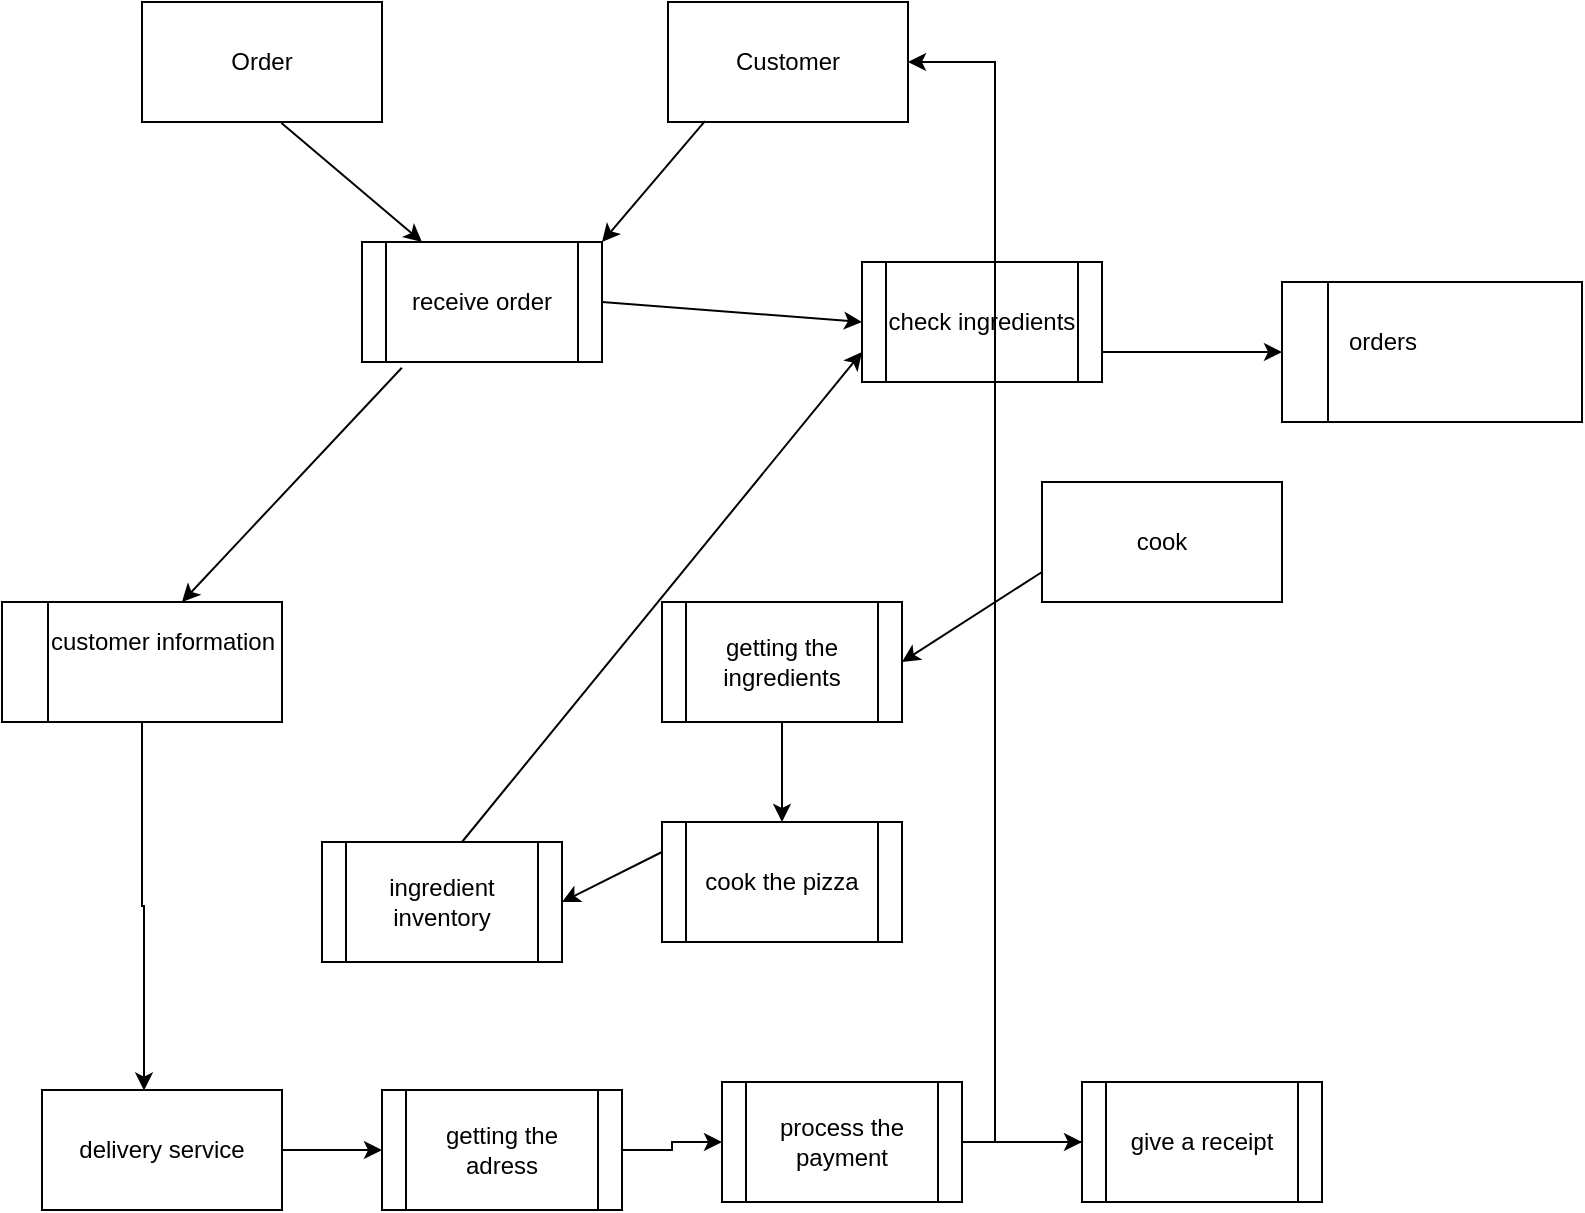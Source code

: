 <mxfile version="20.4.0" type="device" pages="2"><diagram id="Br-547oB8wgOt4tfzhCM" name="Page-1"><mxGraphModel dx="1426" dy="802" grid="1" gridSize="10" guides="1" tooltips="1" connect="1" arrows="1" fold="1" page="1" pageScale="1" pageWidth="827" pageHeight="1169" math="0" shadow="0"><root><mxCell id="0"/><mxCell id="1" parent="0"/><mxCell id="f6klVZghYm3IFPwEKZ-4-76" value="Customer" style="rounded=0;whiteSpace=wrap;html=1;" parent="1" vertex="1"><mxGeometry x="353" y="40" width="120" height="60" as="geometry"/></mxCell><mxCell id="f6klVZghYm3IFPwEKZ-4-77" value="check ingredients&lt;br&gt;" style="shape=process;whiteSpace=wrap;html=1;backgroundOutline=1;" parent="1" vertex="1"><mxGeometry x="450" y="170" width="120" height="60" as="geometry"/></mxCell><mxCell id="f6klVZghYm3IFPwEKZ-4-78" value="receive order" style="shape=process;whiteSpace=wrap;html=1;backgroundOutline=1;" parent="1" vertex="1"><mxGeometry x="200" y="160" width="120" height="60" as="geometry"/></mxCell><mxCell id="f6klVZghYm3IFPwEKZ-4-79" value="Order&lt;br&gt;" style="rounded=0;whiteSpace=wrap;html=1;" parent="1" vertex="1"><mxGeometry x="90" y="40" width="120" height="60" as="geometry"/></mxCell><mxCell id="f6klVZghYm3IFPwEKZ-4-83" value="" style="endArrow=classic;html=1;rounded=0;exitX=0.581;exitY=1.009;exitDx=0;exitDy=0;exitPerimeter=0;entryX=0.25;entryY=0;entryDx=0;entryDy=0;" parent="1" source="f6klVZghYm3IFPwEKZ-4-79" target="f6klVZghYm3IFPwEKZ-4-78" edge="1"><mxGeometry width="50" height="50" relative="1" as="geometry"><mxPoint x="180" y="140" as="sourcePoint"/><mxPoint x="230" y="90" as="targetPoint"/></mxGeometry></mxCell><mxCell id="f6klVZghYm3IFPwEKZ-4-84" value="" style="endArrow=classic;html=1;rounded=0;exitX=0.154;exitY=0.993;exitDx=0;exitDy=0;exitPerimeter=0;entryX=1;entryY=0;entryDx=0;entryDy=0;" parent="1" source="f6klVZghYm3IFPwEKZ-4-76" target="f6klVZghYm3IFPwEKZ-4-78" edge="1"><mxGeometry width="50" height="50" relative="1" as="geometry"><mxPoint x="320.0" y="110.0" as="sourcePoint"/><mxPoint x="390.28" y="169.46" as="targetPoint"/></mxGeometry></mxCell><mxCell id="f6klVZghYm3IFPwEKZ-4-111" style="edgeStyle=orthogonalEdgeStyle;rounded=0;orthogonalLoop=1;jettySize=auto;html=1;entryX=0.425;entryY=0.005;entryDx=0;entryDy=0;entryPerimeter=0;" parent="1" source="f6klVZghYm3IFPwEKZ-4-85" target="f6klVZghYm3IFPwEKZ-4-103" edge="1"><mxGeometry relative="1" as="geometry"/></mxCell><mxCell id="f6klVZghYm3IFPwEKZ-4-85" value="" style="swimlane;horizontal=0;" parent="1" vertex="1"><mxGeometry x="20" y="340" width="140" height="60" as="geometry"/></mxCell><mxCell id="f6klVZghYm3IFPwEKZ-4-86" value="customer information&lt;br&gt;" style="text;html=1;align=center;verticalAlign=middle;resizable=0;points=[];autosize=1;strokeColor=none;fillColor=none;" parent="1" vertex="1"><mxGeometry x="30" y="345" width="140" height="30" as="geometry"/></mxCell><mxCell id="f6klVZghYm3IFPwEKZ-4-87" value="" style="endArrow=classic;html=1;rounded=0;exitX=0.166;exitY=1.048;exitDx=0;exitDy=0;exitPerimeter=0;" parent="1" source="f6klVZghYm3IFPwEKZ-4-78" edge="1"><mxGeometry width="50" height="50" relative="1" as="geometry"><mxPoint x="140" y="300" as="sourcePoint"/><mxPoint x="110" y="340" as="targetPoint"/></mxGeometry></mxCell><mxCell id="f6klVZghYm3IFPwEKZ-4-88" value="" style="endArrow=classic;html=1;rounded=0;exitX=1;exitY=0.5;exitDx=0;exitDy=0;entryX=0;entryY=0.5;entryDx=0;entryDy=0;" parent="1" source="f6klVZghYm3IFPwEKZ-4-78" target="f6klVZghYm3IFPwEKZ-4-77" edge="1"><mxGeometry width="50" height="50" relative="1" as="geometry"><mxPoint x="380" y="200" as="sourcePoint"/><mxPoint x="440" y="350" as="targetPoint"/></mxGeometry></mxCell><mxCell id="f6klVZghYm3IFPwEKZ-4-90" value="getting the ingredients&lt;br&gt;" style="shape=process;whiteSpace=wrap;html=1;backgroundOutline=1;" parent="1" vertex="1"><mxGeometry x="350" y="340" width="120" height="60" as="geometry"/></mxCell><mxCell id="f6klVZghYm3IFPwEKZ-4-91" value="cook" style="rounded=0;whiteSpace=wrap;html=1;" parent="1" vertex="1"><mxGeometry x="540" y="280" width="120" height="60" as="geometry"/></mxCell><mxCell id="f6klVZghYm3IFPwEKZ-4-92" value="" style="endArrow=classic;html=1;rounded=0;exitX=0;exitY=0.75;exitDx=0;exitDy=0;entryX=1;entryY=0.5;entryDx=0;entryDy=0;" parent="1" source="f6klVZghYm3IFPwEKZ-4-91" target="f6klVZghYm3IFPwEKZ-4-90" edge="1"><mxGeometry width="50" height="50" relative="1" as="geometry"><mxPoint x="473" y="345" as="sourcePoint"/><mxPoint x="523" y="295" as="targetPoint"/></mxGeometry></mxCell><mxCell id="f6klVZghYm3IFPwEKZ-4-93" value="" style="endArrow=classic;html=1;rounded=0;exitX=0.5;exitY=1;exitDx=0;exitDy=0;" parent="1" source="f6klVZghYm3IFPwEKZ-4-90" target="f6klVZghYm3IFPwEKZ-4-94" edge="1"><mxGeometry width="50" height="50" relative="1" as="geometry"><mxPoint x="410" y="440" as="sourcePoint"/><mxPoint x="410" y="480" as="targetPoint"/></mxGeometry></mxCell><mxCell id="f6klVZghYm3IFPwEKZ-4-94" value="cook the pizza" style="shape=process;whiteSpace=wrap;html=1;backgroundOutline=1;" parent="1" vertex="1"><mxGeometry x="350" y="450" width="120" height="60" as="geometry"/></mxCell><mxCell id="f6klVZghYm3IFPwEKZ-4-96" value="ingredient inventory" style="shape=process;whiteSpace=wrap;html=1;backgroundOutline=1;" parent="1" vertex="1"><mxGeometry x="180" y="460" width="120" height="60" as="geometry"/></mxCell><mxCell id="f6klVZghYm3IFPwEKZ-4-97" value="" style="endArrow=classic;html=1;rounded=0;exitX=0;exitY=0.25;exitDx=0;exitDy=0;entryX=1;entryY=0.5;entryDx=0;entryDy=0;" parent="1" source="f6klVZghYm3IFPwEKZ-4-94" target="f6klVZghYm3IFPwEKZ-4-96" edge="1"><mxGeometry width="50" height="50" relative="1" as="geometry"><mxPoint x="303" y="480" as="sourcePoint"/><mxPoint x="353" y="430" as="targetPoint"/></mxGeometry></mxCell><mxCell id="f6klVZghYm3IFPwEKZ-4-98" value="" style="endArrow=classic;html=1;rounded=0;entryX=0;entryY=0.75;entryDx=0;entryDy=0;" parent="1" target="f6klVZghYm3IFPwEKZ-4-77" edge="1"><mxGeometry width="50" height="50" relative="1" as="geometry"><mxPoint x="250" y="460" as="sourcePoint"/><mxPoint x="300" y="410" as="targetPoint"/></mxGeometry></mxCell><mxCell id="f6klVZghYm3IFPwEKZ-4-100" value="" style="swimlane;horizontal=0;" parent="1" vertex="1"><mxGeometry x="660" y="180" width="150" height="70" as="geometry"/></mxCell><mxCell id="f6klVZghYm3IFPwEKZ-4-101" value="orders" style="text;html=1;align=center;verticalAlign=middle;resizable=0;points=[];autosize=1;strokeColor=none;fillColor=none;" parent="1" vertex="1"><mxGeometry x="680" y="195" width="60" height="30" as="geometry"/></mxCell><mxCell id="f6klVZghYm3IFPwEKZ-4-102" value="" style="endArrow=classic;html=1;rounded=0;exitX=1;exitY=0.75;exitDx=0;exitDy=0;entryX=0;entryY=0.5;entryDx=0;entryDy=0;" parent="1" source="f6klVZghYm3IFPwEKZ-4-77" target="f6klVZghYm3IFPwEKZ-4-100" edge="1"><mxGeometry width="50" height="50" relative="1" as="geometry"><mxPoint x="600" y="225" as="sourcePoint"/><mxPoint x="650" y="175" as="targetPoint"/></mxGeometry></mxCell><mxCell id="f6klVZghYm3IFPwEKZ-4-107" style="edgeStyle=orthogonalEdgeStyle;rounded=0;orthogonalLoop=1;jettySize=auto;html=1;entryX=0;entryY=0.5;entryDx=0;entryDy=0;" parent="1" source="f6klVZghYm3IFPwEKZ-4-103" target="f6klVZghYm3IFPwEKZ-4-104" edge="1"><mxGeometry relative="1" as="geometry"/></mxCell><mxCell id="f6klVZghYm3IFPwEKZ-4-103" value="delivery service" style="rounded=0;whiteSpace=wrap;html=1;" parent="1" vertex="1"><mxGeometry x="40" y="584" width="120" height="60" as="geometry"/></mxCell><mxCell id="f6klVZghYm3IFPwEKZ-4-108" style="edgeStyle=orthogonalEdgeStyle;rounded=0;orthogonalLoop=1;jettySize=auto;html=1;entryX=0;entryY=0.5;entryDx=0;entryDy=0;" parent="1" source="f6klVZghYm3IFPwEKZ-4-104" target="f6klVZghYm3IFPwEKZ-4-105" edge="1"><mxGeometry relative="1" as="geometry"/></mxCell><mxCell id="f6klVZghYm3IFPwEKZ-4-104" value="getting the adress" style="shape=process;whiteSpace=wrap;html=1;backgroundOutline=1;" parent="1" vertex="1"><mxGeometry x="210" y="584" width="120" height="60" as="geometry"/></mxCell><mxCell id="f6klVZghYm3IFPwEKZ-4-109" style="edgeStyle=orthogonalEdgeStyle;rounded=0;orthogonalLoop=1;jettySize=auto;html=1;entryX=0;entryY=0.5;entryDx=0;entryDy=0;" parent="1" source="f6klVZghYm3IFPwEKZ-4-105" target="f6klVZghYm3IFPwEKZ-4-106" edge="1"><mxGeometry relative="1" as="geometry"/></mxCell><mxCell id="f6klVZghYm3IFPwEKZ-4-105" value="process the payment" style="shape=process;whiteSpace=wrap;html=1;backgroundOutline=1;" parent="1" vertex="1"><mxGeometry x="380" y="580" width="120" height="60" as="geometry"/></mxCell><mxCell id="f6klVZghYm3IFPwEKZ-4-110" style="edgeStyle=orthogonalEdgeStyle;rounded=0;orthogonalLoop=1;jettySize=auto;html=1;entryX=1;entryY=0.5;entryDx=0;entryDy=0;" parent="1" source="f6klVZghYm3IFPwEKZ-4-106" target="f6klVZghYm3IFPwEKZ-4-76" edge="1"><mxGeometry relative="1" as="geometry"/></mxCell><mxCell id="f6klVZghYm3IFPwEKZ-4-106" value="give a receipt" style="shape=process;whiteSpace=wrap;html=1;backgroundOutline=1;" parent="1" vertex="1"><mxGeometry x="560" y="580" width="120" height="60" as="geometry"/></mxCell></root></mxGraphModel></diagram><diagram id="GhntI-XFrStbtZPDOA_b" name="Medical"><mxGraphModel dx="1426" dy="802" grid="1" gridSize="10" guides="1" tooltips="1" connect="1" arrows="1" fold="1" page="1" pageScale="1" pageWidth="1169" pageHeight="827" math="0" shadow="0"><root><mxCell id="0"/><mxCell id="1" parent="0"/><mxCell id="KYuQSJ29BZGy-RizPLcM-17" style="edgeStyle=orthogonalEdgeStyle;rounded=0;orthogonalLoop=1;jettySize=auto;html=1;exitX=1;exitY=1;exitDx=0;exitDy=0;entryX=0.25;entryY=0;entryDx=0;entryDy=0;" edge="1" parent="1" source="u5-cqMLolQ5L_F9NkSHd-5" target="KYuQSJ29BZGy-RizPLcM-18"><mxGeometry relative="1" as="geometry"><Array as="points"><mxPoint x="440" y="300"/></Array></mxGeometry></mxCell><mxCell id="JvEe7HM3ISDJecrIbQxA-1" value="Appointement" style="rounded=0;whiteSpace=wrap;html=1;" vertex="1" parent="1"><mxGeometry x="90" y="40" width="120" height="60" as="geometry"/></mxCell><mxCell id="qqNoePmaKK9DZ_XaISnD-1" value="" style="endArrow=classic;html=1;rounded=0;exitX=0.5;exitY=1;exitDx=0;exitDy=0;entryX=0;entryY=0.5;entryDx=0;entryDy=0;" edge="1" parent="1" source="JvEe7HM3ISDJecrIbQxA-1" target="u5-cqMLolQ5L_F9NkSHd-1"><mxGeometry width="50" height="50" relative="1" as="geometry"><mxPoint x="390" y="440" as="sourcePoint"/><mxPoint x="196.05" y="210" as="targetPoint"/></mxGeometry></mxCell><mxCell id="u5-cqMLolQ5L_F9NkSHd-13" style="edgeStyle=orthogonalEdgeStyle;rounded=0;orthogonalLoop=1;jettySize=auto;html=1;entryX=0.5;entryY=0;entryDx=0;entryDy=0;" edge="1" parent="1" source="u5-cqMLolQ5L_F9NkSHd-1" target="u5-cqMLolQ5L_F9NkSHd-5"><mxGeometry relative="1" as="geometry"/></mxCell><mxCell id="u5-cqMLolQ5L_F9NkSHd-1" value="&lt;div style=&quot;text-align: start;&quot;&gt;&lt;font face=&quot;monospace&quot;&gt;&lt;span style=&quot;caret-color: rgba(0, 0, 0, 0); color: rgba(0, 0, 0, 0); font-size: 0px;&quot;&gt;P&lt;/span&gt;&lt;/font&gt;&lt;/div&gt;" style="shape=process;whiteSpace=wrap;html=1;backgroundOutline=1;" vertex="1" parent="1"><mxGeometry x="310" y="130" width="200" height="70" as="geometry"/></mxCell><mxCell id="u5-cqMLolQ5L_F9NkSHd-2" value="Receive appointment" style="text;html=1;align=center;verticalAlign=middle;resizable=0;points=[];autosize=1;strokeColor=none;fillColor=none;" vertex="1" parent="1"><mxGeometry x="340" y="150" width="140" height="30" as="geometry"/></mxCell><mxCell id="u5-cqMLolQ5L_F9NkSHd-4" style="edgeStyle=orthogonalEdgeStyle;rounded=0;orthogonalLoop=1;jettySize=auto;html=1;entryX=0.82;entryY=0;entryDx=0;entryDy=0;entryPerimeter=0;" edge="1" parent="1" source="u5-cqMLolQ5L_F9NkSHd-3" target="u5-cqMLolQ5L_F9NkSHd-1"><mxGeometry relative="1" as="geometry"/></mxCell><mxCell id="u5-cqMLolQ5L_F9NkSHd-3" value="Patient" style="rounded=0;whiteSpace=wrap;html=1;" vertex="1" parent="1"><mxGeometry x="414" y="20" width="120" height="50" as="geometry"/></mxCell><mxCell id="u5-cqMLolQ5L_F9NkSHd-11" style="edgeStyle=orthogonalEdgeStyle;rounded=0;orthogonalLoop=1;jettySize=auto;html=1;entryX=0.5;entryY=0;entryDx=0;entryDy=0;exitX=0.5;exitY=1;exitDx=0;exitDy=0;" edge="1" parent="1" source="u5-cqMLolQ5L_F9NkSHd-5" target="u5-cqMLolQ5L_F9NkSHd-7"><mxGeometry relative="1" as="geometry"><Array as="points"><mxPoint x="410" y="310"/><mxPoint x="410" y="310"/></Array></mxGeometry></mxCell><mxCell id="Qn8TLwQvyLp74aK6xJ4f-23" style="edgeStyle=orthogonalEdgeStyle;rounded=0;orthogonalLoop=1;jettySize=auto;html=1;exitX=1;exitY=0.5;exitDx=0;exitDy=0;entryX=0;entryY=0.25;entryDx=0;entryDy=0;" edge="1" parent="1" source="u5-cqMLolQ5L_F9NkSHd-5" target="Qn8TLwQvyLp74aK6xJ4f-22"><mxGeometry relative="1" as="geometry"/></mxCell><mxCell id="u5-cqMLolQ5L_F9NkSHd-5" value="Secretary" style="rounded=0;whiteSpace=wrap;html=1;" vertex="1" parent="1"><mxGeometry x="350" y="240" width="120" height="60" as="geometry"/></mxCell><mxCell id="l08coqeJN_Y4xzTl68ZT-3" style="edgeStyle=orthogonalEdgeStyle;rounded=0;orthogonalLoop=1;jettySize=auto;html=1;entryX=0.405;entryY=-0.043;entryDx=0;entryDy=0;entryPerimeter=0;" edge="1" parent="1" source="u5-cqMLolQ5L_F9NkSHd-7" target="l08coqeJN_Y4xzTl68ZT-1"><mxGeometry relative="1" as="geometry"/></mxCell><mxCell id="u5-cqMLolQ5L_F9NkSHd-7" value="&lt;div style=&quot;text-align: start;&quot;&gt;&lt;font face=&quot;monospace&quot;&gt;&lt;span style=&quot;caret-color: rgba(0, 0, 0, 0); color: rgba(0, 0, 0, 0); font-size: 0px;&quot;&gt;C&lt;/span&gt;&lt;/font&gt;&lt;/div&gt;" style="shape=process;whiteSpace=wrap;html=1;backgroundOutline=1;" vertex="1" parent="1"><mxGeometry x="310" y="330" width="200" height="70" as="geometry"/></mxCell><mxCell id="u5-cqMLolQ5L_F9NkSHd-8" value="Check date" style="text;html=1;align=center;verticalAlign=middle;resizable=0;points=[];autosize=1;strokeColor=none;fillColor=none;" vertex="1" parent="1"><mxGeometry x="374" y="350" width="80" height="30" as="geometry"/></mxCell><mxCell id="Qn8TLwQvyLp74aK6xJ4f-5" style="edgeStyle=orthogonalEdgeStyle;rounded=0;orthogonalLoop=1;jettySize=auto;html=1;entryX=0.5;entryY=1;entryDx=0;entryDy=0;" edge="1" parent="1" source="l08coqeJN_Y4xzTl68ZT-1" target="Qn8TLwQvyLp74aK6xJ4f-2"><mxGeometry relative="1" as="geometry"/></mxCell><mxCell id="Qn8TLwQvyLp74aK6xJ4f-6" style="edgeStyle=orthogonalEdgeStyle;rounded=0;orthogonalLoop=1;jettySize=auto;html=1;entryX=0;entryY=0.25;entryDx=0;entryDy=0;" edge="1" parent="1" source="l08coqeJN_Y4xzTl68ZT-1" target="Qn8TLwQvyLp74aK6xJ4f-1"><mxGeometry relative="1" as="geometry"/></mxCell><mxCell id="l08coqeJN_Y4xzTl68ZT-1" value="&lt;div style=&quot;text-align: start;&quot;&gt;&lt;font face=&quot;monospace&quot;&gt;&lt;span style=&quot;caret-color: rgba(0, 0, 0, 0); color: rgba(0, 0, 0, 0); font-size: 0px;&quot;&gt;C&lt;/span&gt;&lt;/font&gt;&lt;/div&gt;" style="shape=process;whiteSpace=wrap;html=1;backgroundOutline=1;" vertex="1" parent="1"><mxGeometry x="330" y="440" width="200" height="70" as="geometry"/></mxCell><mxCell id="l08coqeJN_Y4xzTl68ZT-2" value="Check patient file" style="text;html=1;align=center;verticalAlign=middle;resizable=0;points=[];autosize=1;strokeColor=none;fillColor=none;" vertex="1" parent="1"><mxGeometry x="374" y="460" width="120" height="30" as="geometry"/></mxCell><mxCell id="Qn8TLwQvyLp74aK6xJ4f-8" style="edgeStyle=orthogonalEdgeStyle;rounded=0;orthogonalLoop=1;jettySize=auto;html=1;entryX=0;entryY=0.5;entryDx=0;entryDy=0;" edge="1" parent="1" source="Qn8TLwQvyLp74aK6xJ4f-1" target="Qn8TLwQvyLp74aK6xJ4f-7"><mxGeometry relative="1" as="geometry"/></mxCell><mxCell id="Qn8TLwQvyLp74aK6xJ4f-1" value="" style="swimlane;horizontal=0;" vertex="1" parent="1"><mxGeometry x="590" y="450" width="150" height="70" as="geometry"/></mxCell><mxCell id="Qn8TLwQvyLp74aK6xJ4f-4" value="Appointements" style="text;html=1;align=center;verticalAlign=middle;resizable=0;points=[];autosize=1;strokeColor=none;fillColor=none;" vertex="1" parent="Qn8TLwQvyLp74aK6xJ4f-1"><mxGeometry x="40" y="20" width="100" height="30" as="geometry"/></mxCell><mxCell id="Qn8TLwQvyLp74aK6xJ4f-2" value="" style="swimlane;horizontal=0;" vertex="1" parent="1"><mxGeometry x="75" y="340" width="150" height="70" as="geometry"/></mxCell><mxCell id="Qn8TLwQvyLp74aK6xJ4f-3" value="Patient file" style="text;html=1;align=center;verticalAlign=middle;resizable=0;points=[];autosize=1;strokeColor=none;fillColor=none;" vertex="1" parent="1"><mxGeometry x="110" y="355" width="80" height="30" as="geometry"/></mxCell><mxCell id="Qn8TLwQvyLp74aK6xJ4f-11" style="edgeStyle=orthogonalEdgeStyle;rounded=0;orthogonalLoop=1;jettySize=auto;html=1;entryX=0.25;entryY=0;entryDx=0;entryDy=0;" edge="1" parent="1" source="Qn8TLwQvyLp74aK6xJ4f-7" target="Qn8TLwQvyLp74aK6xJ4f-9"><mxGeometry relative="1" as="geometry"><Array as="points"><mxPoint x="920" y="520"/><mxPoint x="920" y="520"/></Array></mxGeometry></mxCell><mxCell id="KYuQSJ29BZGy-RizPLcM-13" style="edgeStyle=orthogonalEdgeStyle;rounded=0;orthogonalLoop=1;jettySize=auto;html=1;exitX=0.75;exitY=1;exitDx=0;exitDy=0;" edge="1" parent="1" source="Qn8TLwQvyLp74aK6xJ4f-7" target="KYuQSJ29BZGy-RizPLcM-12"><mxGeometry relative="1" as="geometry"><Array as="points"><mxPoint x="820" y="515"/><mxPoint x="820" y="680"/><mxPoint x="905" y="680"/></Array></mxGeometry></mxCell><mxCell id="Qn8TLwQvyLp74aK6xJ4f-7" value="Agenda" style="rounded=0;whiteSpace=wrap;html=1;" vertex="1" parent="1"><mxGeometry x="800" y="455" width="120" height="60" as="geometry"/></mxCell><mxCell id="Qn8TLwQvyLp74aK6xJ4f-9" value="&lt;div style=&quot;text-align: start;&quot;&gt;&lt;font face=&quot;monospace&quot;&gt;&lt;span style=&quot;caret-color: rgba(0, 0, 0, 0); color: rgba(0, 0, 0, 0); font-size: 0px;&quot;&gt;C&lt;/span&gt;&lt;/font&gt;&lt;/div&gt;" style="shape=process;whiteSpace=wrap;html=1;backgroundOutline=1;" vertex="1" parent="1"><mxGeometry x="870" y="545" width="200" height="70" as="geometry"/></mxCell><mxCell id="Qn8TLwQvyLp74aK6xJ4f-10" value="Save appointement" style="text;html=1;align=center;verticalAlign=middle;resizable=0;points=[];autosize=1;strokeColor=none;fillColor=none;" vertex="1" parent="1"><mxGeometry x="905" y="565" width="130" height="30" as="geometry"/></mxCell><mxCell id="KYuQSJ29BZGy-RizPLcM-15" style="edgeStyle=orthogonalEdgeStyle;rounded=0;orthogonalLoop=1;jettySize=auto;html=1;exitX=0.75;exitY=0;exitDx=0;exitDy=0;entryX=1;entryY=0.25;entryDx=0;entryDy=0;" edge="1" parent="1" source="Qn8TLwQvyLp74aK6xJ4f-13" target="u5-cqMLolQ5L_F9NkSHd-3"><mxGeometry relative="1" as="geometry"/></mxCell><mxCell id="Qn8TLwQvyLp74aK6xJ4f-13" value="&lt;div style=&quot;text-align: start;&quot;&gt;&lt;font face=&quot;monospace&quot;&gt;&lt;span style=&quot;caret-color: rgba(0, 0, 0, 0); color: rgba(0, 0, 0, 0); font-size: 0px;&quot;&gt;C&lt;/span&gt;&lt;/font&gt;&lt;/div&gt;" style="shape=process;whiteSpace=wrap;html=1;backgroundOutline=1;" vertex="1" parent="1"><mxGeometry x="969" y="260" width="200" height="70" as="geometry"/></mxCell><mxCell id="Qn8TLwQvyLp74aK6xJ4f-12" value="Reminder appointment" style="text;html=1;align=center;verticalAlign=middle;resizable=0;points=[];autosize=1;strokeColor=none;fillColor=none;" vertex="1" parent="1"><mxGeometry x="999" y="280" width="140" height="30" as="geometry"/></mxCell><mxCell id="Qn8TLwQvyLp74aK6xJ4f-19" style="edgeStyle=orthogonalEdgeStyle;rounded=0;orthogonalLoop=1;jettySize=auto;html=1;exitX=1;exitY=0.25;exitDx=0;exitDy=0;entryX=0;entryY=0.25;entryDx=0;entryDy=0;" edge="1" parent="1" source="Qn8TLwQvyLp74aK6xJ4f-16" target="Qn8TLwQvyLp74aK6xJ4f-17"><mxGeometry relative="1" as="geometry"/></mxCell><mxCell id="KYuQSJ29BZGy-RizPLcM-8" style="edgeStyle=orthogonalEdgeStyle;rounded=0;orthogonalLoop=1;jettySize=auto;html=1;exitX=0;exitY=0.75;exitDx=0;exitDy=0;entryX=1;entryY=0.25;entryDx=0;entryDy=0;" edge="1" parent="1" source="Qn8TLwQvyLp74aK6xJ4f-16" target="KYuQSJ29BZGy-RizPLcM-4"><mxGeometry relative="1" as="geometry"/></mxCell><mxCell id="KYuQSJ29BZGy-RizPLcM-10" style="edgeStyle=orthogonalEdgeStyle;rounded=0;orthogonalLoop=1;jettySize=auto;html=1;exitX=0;exitY=0.25;exitDx=0;exitDy=0;entryX=1;entryY=0.25;entryDx=0;entryDy=0;" edge="1" parent="1" source="Qn8TLwQvyLp74aK6xJ4f-16" target="KYuQSJ29BZGy-RizPLcM-6"><mxGeometry relative="1" as="geometry"/></mxCell><mxCell id="KYuQSJ29BZGy-RizPLcM-16" style="edgeStyle=orthogonalEdgeStyle;rounded=0;orthogonalLoop=1;jettySize=auto;html=1;exitX=0.75;exitY=1;exitDx=0;exitDy=0;entryX=0.5;entryY=0;entryDx=0;entryDy=0;" edge="1" parent="1" source="Qn8TLwQvyLp74aK6xJ4f-16" target="KYuQSJ29BZGy-RizPLcM-18"><mxGeometry relative="1" as="geometry"/></mxCell><mxCell id="Qn8TLwQvyLp74aK6xJ4f-16" value="Doctor" style="rounded=0;whiteSpace=wrap;html=1;" vertex="1" parent="1"><mxGeometry x="390" y="580" width="120" height="60" as="geometry"/></mxCell><mxCell id="Qn8TLwQvyLp74aK6xJ4f-20" style="edgeStyle=orthogonalEdgeStyle;rounded=0;orthogonalLoop=1;jettySize=auto;html=1;exitX=1;exitY=0;exitDx=0;exitDy=0;entryX=0;entryY=1;entryDx=0;entryDy=0;" edge="1" parent="1" source="Qn8TLwQvyLp74aK6xJ4f-17" target="Qn8TLwQvyLp74aK6xJ4f-7"><mxGeometry relative="1" as="geometry"/></mxCell><mxCell id="Qn8TLwQvyLp74aK6xJ4f-17" value="&lt;div style=&quot;text-align: start;&quot;&gt;&lt;font face=&quot;monospace&quot;&gt;&lt;span style=&quot;caret-color: rgba(0, 0, 0, 0); color: rgba(0, 0, 0, 0); font-size: 0px;&quot;&gt;C&lt;/span&gt;&lt;/font&gt;&lt;/div&gt;" style="shape=process;whiteSpace=wrap;html=1;backgroundOutline=1;" vertex="1" parent="1"><mxGeometry x="570" y="580" width="200" height="70" as="geometry"/></mxCell><mxCell id="Qn8TLwQvyLp74aK6xJ4f-18" value="Check agenda" style="text;html=1;align=center;verticalAlign=middle;resizable=0;points=[];autosize=1;strokeColor=none;fillColor=none;" vertex="1" parent="1"><mxGeometry x="620" y="600" width="100" height="30" as="geometry"/></mxCell><mxCell id="Qn8TLwQvyLp74aK6xJ4f-24" style="edgeStyle=orthogonalEdgeStyle;rounded=0;orthogonalLoop=1;jettySize=auto;html=1;exitX=0.5;exitY=1;exitDx=0;exitDy=0;entryX=0.5;entryY=0;entryDx=0;entryDy=0;" edge="1" parent="1" source="Qn8TLwQvyLp74aK6xJ4f-22" target="Qn8TLwQvyLp74aK6xJ4f-7"><mxGeometry relative="1" as="geometry"/></mxCell><mxCell id="Qn8TLwQvyLp74aK6xJ4f-22" value="&lt;div style=&quot;text-align: start;&quot;&gt;&lt;font face=&quot;monospace&quot;&gt;&lt;span style=&quot;caret-color: rgba(0, 0, 0, 0); color: rgba(0, 0, 0, 0); font-size: 0px;&quot;&gt;C&lt;/span&gt;&lt;/font&gt;&lt;/div&gt;" style="shape=process;whiteSpace=wrap;html=1;backgroundOutline=1;" vertex="1" parent="1"><mxGeometry x="755" y="240" width="200" height="70" as="geometry"/></mxCell><mxCell id="Qn8TLwQvyLp74aK6xJ4f-21" value="CRUD agenda" style="text;html=1;align=center;verticalAlign=middle;resizable=0;points=[];autosize=1;strokeColor=none;fillColor=none;" vertex="1" parent="1"><mxGeometry x="810" y="260" width="100" height="30" as="geometry"/></mxCell><mxCell id="KYuQSJ29BZGy-RizPLcM-1" value="" style="swimlane;horizontal=0;" vertex="1" parent="1"><mxGeometry x="20" y="575" width="110" height="65" as="geometry"/></mxCell><mxCell id="KYuQSJ29BZGy-RizPLcM-2" value="Medical patient&lt;br&gt;&amp;nbsp;file" style="text;html=1;align=center;verticalAlign=middle;resizable=0;points=[];autosize=1;strokeColor=none;fillColor=none;" vertex="1" parent="KYuQSJ29BZGy-RizPLcM-1"><mxGeometry x="10" y="5" width="100" height="40" as="geometry"/></mxCell><mxCell id="KYuQSJ29BZGy-RizPLcM-9" style="edgeStyle=orthogonalEdgeStyle;rounded=0;orthogonalLoop=1;jettySize=auto;html=1;exitX=0;exitY=0.25;exitDx=0;exitDy=0;entryX=1;entryY=0.75;entryDx=0;entryDy=0;" edge="1" parent="1" source="KYuQSJ29BZGy-RizPLcM-4" target="KYuQSJ29BZGy-RizPLcM-1"><mxGeometry relative="1" as="geometry"/></mxCell><mxCell id="KYuQSJ29BZGy-RizPLcM-4" value="&lt;div style=&quot;text-align: start;&quot;&gt;&lt;font face=&quot;monospace&quot;&gt;&lt;span style=&quot;caret-color: rgba(0, 0, 0, 0); color: rgba(0, 0, 0, 0); font-size: 0px;&quot;&gt;ff&lt;/span&gt;&lt;/font&gt;&lt;/div&gt;" style="shape=process;whiteSpace=wrap;html=1;backgroundOutline=1;" vertex="1" parent="1"><mxGeometry x="180" y="650" width="160" height="55" as="geometry"/></mxCell><mxCell id="KYuQSJ29BZGy-RizPLcM-5" value="Download medical file" style="text;html=1;strokeColor=none;fillColor=none;align=center;verticalAlign=middle;whiteSpace=wrap;rounded=0;" vertex="1" parent="1"><mxGeometry x="230" y="662.5" width="60" height="30" as="geometry"/></mxCell><mxCell id="KYuQSJ29BZGy-RizPLcM-11" style="edgeStyle=orthogonalEdgeStyle;rounded=0;orthogonalLoop=1;jettySize=auto;html=1;exitX=0;exitY=0.25;exitDx=0;exitDy=0;entryX=1.03;entryY=0.275;entryDx=0;entryDy=0;entryPerimeter=0;" edge="1" parent="1" source="KYuQSJ29BZGy-RizPLcM-6" target="KYuQSJ29BZGy-RizPLcM-2"><mxGeometry relative="1" as="geometry"/></mxCell><mxCell id="KYuQSJ29BZGy-RizPLcM-6" value="&lt;div style=&quot;text-align: start;&quot;&gt;&lt;font face=&quot;monospace&quot;&gt;&lt;span style=&quot;caret-color: rgba(0, 0, 0, 0); color: rgba(0, 0, 0, 0); font-size: 0px;&quot;&gt;ff&lt;/span&gt;&lt;/font&gt;&lt;/div&gt;" style="shape=process;whiteSpace=wrap;html=1;backgroundOutline=1;" vertex="1" parent="1"><mxGeometry x="180" y="545" width="160" height="55" as="geometry"/></mxCell><mxCell id="KYuQSJ29BZGy-RizPLcM-7" value="Update medical file" style="text;html=1;strokeColor=none;fillColor=none;align=center;verticalAlign=middle;whiteSpace=wrap;rounded=0;" vertex="1" parent="1"><mxGeometry x="230" y="557.5" width="60" height="30" as="geometry"/></mxCell><mxCell id="KYuQSJ29BZGy-RizPLcM-14" style="edgeStyle=orthogonalEdgeStyle;rounded=0;orthogonalLoop=1;jettySize=auto;html=1;exitX=1;exitY=0.25;exitDx=0;exitDy=0;entryX=0.75;entryY=1;entryDx=0;entryDy=0;" edge="1" parent="1" source="KYuQSJ29BZGy-RizPLcM-12" target="Qn8TLwQvyLp74aK6xJ4f-13"><mxGeometry relative="1" as="geometry"/></mxCell><mxCell id="KYuQSJ29BZGy-RizPLcM-12" value="Mail Server" style="rounded=0;whiteSpace=wrap;html=1;" vertex="1" parent="1"><mxGeometry x="845" y="700" width="120" height="60" as="geometry"/></mxCell><mxCell id="KYuQSJ29BZGy-RizPLcM-18" value="&lt;div style=&quot;text-align: start;&quot;&gt;&lt;font face=&quot;monospace&quot;&gt;&lt;span style=&quot;caret-color: rgba(0, 0, 0, 0); color: rgba(0, 0, 0, 0); font-size: 0px;&quot;&gt;ff&lt;/span&gt;&lt;/font&gt;&lt;/div&gt;" style="shape=process;whiteSpace=wrap;html=1;backgroundOutline=1;" vertex="1" parent="1"><mxGeometry x="400" y="705" width="160" height="55" as="geometry"/></mxCell><mxCell id="KYuQSJ29BZGy-RizPLcM-19" value="Send/ Receive mail" style="text;html=1;strokeColor=none;fillColor=none;align=center;verticalAlign=middle;whiteSpace=wrap;rounded=0;" vertex="1" parent="1"><mxGeometry x="420" y="717.5" width="120" height="30" as="geometry"/></mxCell><mxCell id="KYuQSJ29BZGy-RizPLcM-31" style="edgeStyle=orthogonalEdgeStyle;rounded=0;orthogonalLoop=1;jettySize=auto;html=1;exitX=0.5;exitY=0;exitDx=0;exitDy=0;entryX=0.5;entryY=1;entryDx=0;entryDy=0;" edge="1" parent="1" source="KYuQSJ29BZGy-RizPLcM-21" target="KYuQSJ29BZGy-RizPLcM-4"><mxGeometry relative="1" as="geometry"/></mxCell><mxCell id="KYuQSJ29BZGy-RizPLcM-21" value="Colleague Doctor" style="rounded=0;whiteSpace=wrap;html=1;" vertex="1" parent="1"><mxGeometry x="210" y="730" width="120" height="60" as="geometry"/></mxCell><mxCell id="KYuQSJ29BZGy-RizPLcM-27" value="" style="endArrow=classic;startArrow=classic;html=1;rounded=0;entryX=0;entryY=0.25;entryDx=0;entryDy=0;exitX=1;exitY=0.25;exitDx=0;exitDy=0;" edge="1" parent="1" source="KYuQSJ29BZGy-RizPLcM-18" target="KYuQSJ29BZGy-RizPLcM-12"><mxGeometry width="50" height="50" relative="1" as="geometry"><mxPoint x="560" y="740" as="sourcePoint"/><mxPoint x="610" y="690" as="targetPoint"/></mxGeometry></mxCell><mxCell id="KYuQSJ29BZGy-RizPLcM-28" value="" style="endArrow=classic;html=1;rounded=0;exitX=1;exitY=0.25;exitDx=0;exitDy=0;entryX=0;entryY=0.75;entryDx=0;entryDy=0;" edge="1" parent="1" source="KYuQSJ29BZGy-RizPLcM-21" target="KYuQSJ29BZGy-RizPLcM-18"><mxGeometry width="50" height="50" relative="1" as="geometry"><mxPoint x="560" y="740" as="sourcePoint"/><mxPoint x="610" y="690" as="targetPoint"/></mxGeometry></mxCell></root></mxGraphModel></diagram></mxfile>